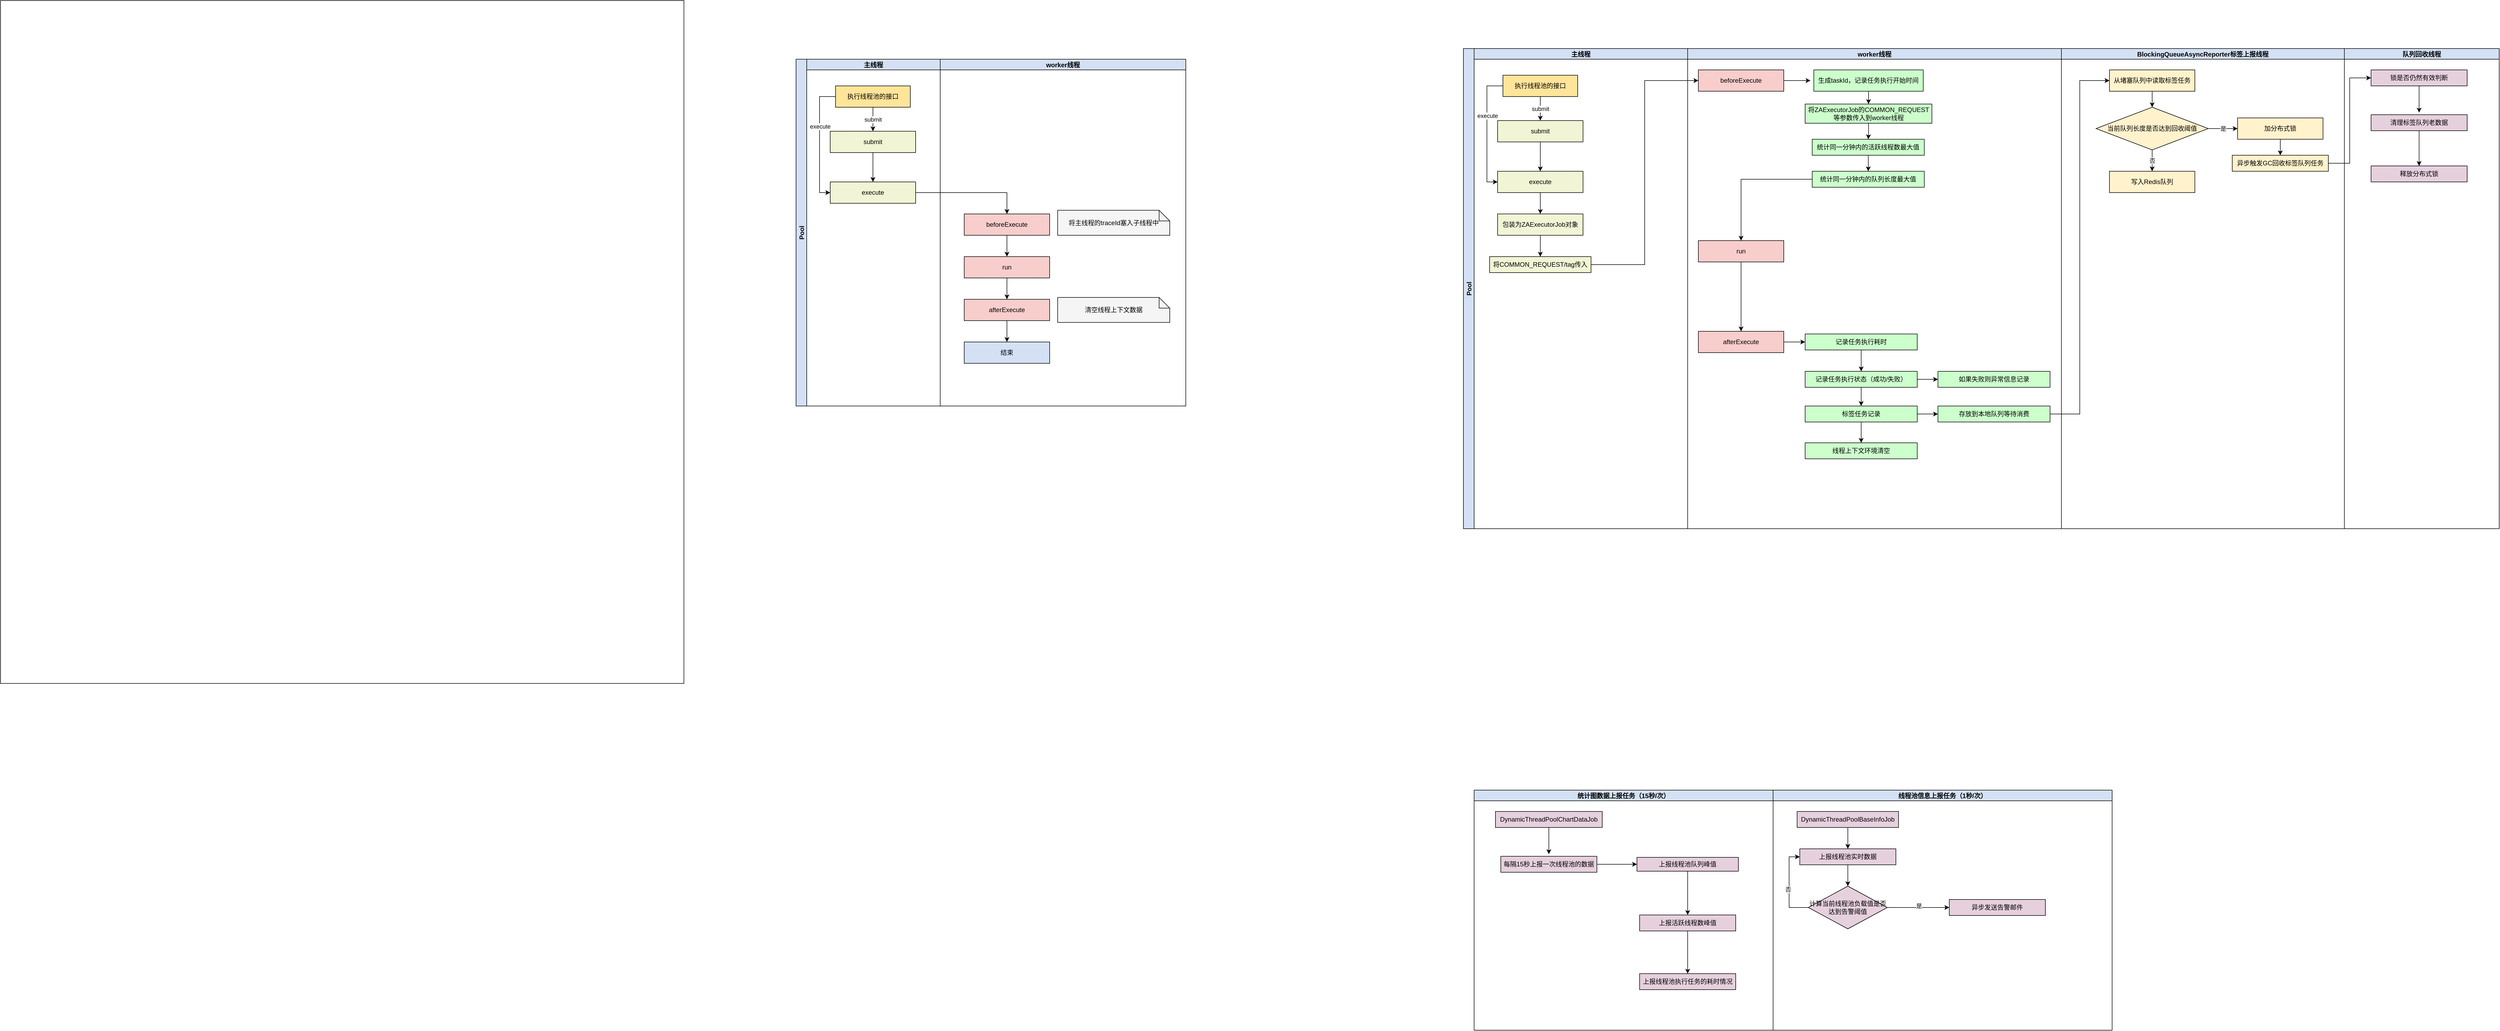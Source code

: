 <mxfile version="17.4.5" type="github">
  <diagram id="nAI1KLYSaczWMPc24v9q" name="Page-1">
    <mxGraphModel dx="3305" dy="835" grid="1" gridSize="10" guides="1" tooltips="1" connect="1" arrows="1" fold="1" page="1" pageScale="1" pageWidth="827" pageHeight="1169" math="0" shadow="0">
      <root>
        <mxCell id="0" />
        <mxCell id="1" parent="0" />
        <mxCell id="86NrVQ4LitImo1cRGKoc-45" value="" style="whiteSpace=wrap;html=1;aspect=fixed;fillColor=#FFFFFF;" parent="1" vertex="1">
          <mxGeometry x="-1300" y="340" width="1280" height="1280" as="geometry" />
        </mxCell>
        <mxCell id="86NrVQ4LitImo1cRGKoc-29" value="Pool" style="swimlane;childLayout=stackLayout;resizeParent=1;resizeParentMax=0;startSize=20;horizontal=0;horizontalStack=1;fillColor=#D4E1F5;" parent="1" vertex="1">
          <mxGeometry x="190" y="450" width="730" height="650" as="geometry" />
        </mxCell>
        <mxCell id="86NrVQ4LitImo1cRGKoc-30" value="主线程" style="swimlane;startSize=20;fillColor=#D4E1F5;" parent="86NrVQ4LitImo1cRGKoc-29" vertex="1">
          <mxGeometry x="20" width="250" height="650" as="geometry" />
        </mxCell>
        <mxCell id="86NrVQ4LitImo1cRGKoc-35" style="edgeStyle=orthogonalEdgeStyle;rounded=0;orthogonalLoop=1;jettySize=auto;html=1;" parent="86NrVQ4LitImo1cRGKoc-30" source="86NrVQ4LitImo1cRGKoc-12" target="86NrVQ4LitImo1cRGKoc-1" edge="1">
          <mxGeometry relative="1" as="geometry" />
        </mxCell>
        <mxCell id="86NrVQ4LitImo1cRGKoc-12" value="submit" style="rounded=0;whiteSpace=wrap;html=1;fillColor=#F2F5D5;" parent="86NrVQ4LitImo1cRGKoc-30" vertex="1">
          <mxGeometry x="44" y="135" width="160" height="40" as="geometry" />
        </mxCell>
        <mxCell id="86NrVQ4LitImo1cRGKoc-1" value="execute" style="rounded=0;whiteSpace=wrap;html=1;fillColor=#F2F5D5;" parent="86NrVQ4LitImo1cRGKoc-30" vertex="1">
          <mxGeometry x="44" y="230" width="160" height="40" as="geometry" />
        </mxCell>
        <mxCell id="86NrVQ4LitImo1cRGKoc-34" value="submit" style="edgeStyle=orthogonalEdgeStyle;rounded=0;orthogonalLoop=1;jettySize=auto;html=1;entryX=0.5;entryY=0;entryDx=0;entryDy=0;" parent="86NrVQ4LitImo1cRGKoc-30" source="86NrVQ4LitImo1cRGKoc-16" target="86NrVQ4LitImo1cRGKoc-12" edge="1">
          <mxGeometry relative="1" as="geometry" />
        </mxCell>
        <mxCell id="86NrVQ4LitImo1cRGKoc-36" style="edgeStyle=orthogonalEdgeStyle;rounded=0;orthogonalLoop=1;jettySize=auto;html=1;entryX=0;entryY=0.5;entryDx=0;entryDy=0;" parent="86NrVQ4LitImo1cRGKoc-30" source="86NrVQ4LitImo1cRGKoc-16" target="86NrVQ4LitImo1cRGKoc-1" edge="1">
          <mxGeometry relative="1" as="geometry">
            <Array as="points">
              <mxPoint x="24" y="70" />
              <mxPoint x="24" y="250" />
            </Array>
          </mxGeometry>
        </mxCell>
        <mxCell id="86NrVQ4LitImo1cRGKoc-38" value="execute" style="edgeLabel;html=1;align=center;verticalAlign=middle;resizable=0;points=[];" parent="86NrVQ4LitImo1cRGKoc-36" vertex="1" connectable="0">
          <mxGeometry x="-0.257" y="1" relative="1" as="geometry">
            <mxPoint as="offset" />
          </mxGeometry>
        </mxCell>
        <mxCell id="86NrVQ4LitImo1cRGKoc-16" value="执行线程池的接口" style="rounded=0;whiteSpace=wrap;html=1;fillColor=#FFE599;" parent="86NrVQ4LitImo1cRGKoc-30" vertex="1">
          <mxGeometry x="54" y="50" width="140" height="40" as="geometry" />
        </mxCell>
        <mxCell id="86NrVQ4LitImo1cRGKoc-31" value="worker线程" style="swimlane;startSize=20;fillColor=#D4E1F5;" parent="86NrVQ4LitImo1cRGKoc-29" vertex="1">
          <mxGeometry x="270" width="460" height="650" as="geometry" />
        </mxCell>
        <mxCell id="86NrVQ4LitImo1cRGKoc-3" value="beforeExecute" style="rounded=0;whiteSpace=wrap;html=1;fillColor=#F8CECC;" parent="86NrVQ4LitImo1cRGKoc-31" vertex="1">
          <mxGeometry x="45" y="290" width="160" height="40" as="geometry" />
        </mxCell>
        <mxCell id="86NrVQ4LitImo1cRGKoc-4" value="afterExecute" style="rounded=0;whiteSpace=wrap;html=1;fillColor=#F8CECC;" parent="86NrVQ4LitImo1cRGKoc-31" vertex="1">
          <mxGeometry x="45" y="450" width="160" height="40" as="geometry" />
        </mxCell>
        <mxCell id="86NrVQ4LitImo1cRGKoc-11" style="edgeStyle=orthogonalEdgeStyle;rounded=0;orthogonalLoop=1;jettySize=auto;html=1;" parent="86NrVQ4LitImo1cRGKoc-31" source="86NrVQ4LitImo1cRGKoc-9" target="86NrVQ4LitImo1cRGKoc-4" edge="1">
          <mxGeometry relative="1" as="geometry" />
        </mxCell>
        <mxCell id="86NrVQ4LitImo1cRGKoc-9" value="run" style="rounded=0;whiteSpace=wrap;html=1;fillColor=#F8CECC;" parent="86NrVQ4LitImo1cRGKoc-31" vertex="1">
          <mxGeometry x="45" y="370" width="160" height="40" as="geometry" />
        </mxCell>
        <mxCell id="86NrVQ4LitImo1cRGKoc-10" style="edgeStyle=orthogonalEdgeStyle;rounded=0;orthogonalLoop=1;jettySize=auto;html=1;" parent="86NrVQ4LitImo1cRGKoc-31" source="86NrVQ4LitImo1cRGKoc-3" target="86NrVQ4LitImo1cRGKoc-9" edge="1">
          <mxGeometry relative="1" as="geometry" />
        </mxCell>
        <mxCell id="86NrVQ4LitImo1cRGKoc-21" value="结束" style="rounded=0;whiteSpace=wrap;html=1;fillColor=#D4E1F5;" parent="86NrVQ4LitImo1cRGKoc-31" vertex="1">
          <mxGeometry x="45" y="530" width="160" height="40" as="geometry" />
        </mxCell>
        <mxCell id="86NrVQ4LitImo1cRGKoc-22" style="edgeStyle=orthogonalEdgeStyle;rounded=0;orthogonalLoop=1;jettySize=auto;html=1;" parent="86NrVQ4LitImo1cRGKoc-31" source="86NrVQ4LitImo1cRGKoc-4" target="86NrVQ4LitImo1cRGKoc-21" edge="1">
          <mxGeometry relative="1" as="geometry" />
        </mxCell>
        <mxCell id="86NrVQ4LitImo1cRGKoc-41" value="将主线程的traceId塞入子线程中" style="shape=note;size=20;whiteSpace=wrap;html=1;fillColor=#F5F5F5;" parent="86NrVQ4LitImo1cRGKoc-31" vertex="1">
          <mxGeometry x="220" y="283.13" width="210" height="46.87" as="geometry" />
        </mxCell>
        <mxCell id="86NrVQ4LitImo1cRGKoc-44" value="清空线程上下文数据" style="shape=note;size=20;whiteSpace=wrap;html=1;fillColor=#F5F5F5;" parent="86NrVQ4LitImo1cRGKoc-31" vertex="1">
          <mxGeometry x="220" y="446.56" width="210" height="46.87" as="geometry" />
        </mxCell>
        <mxCell id="86NrVQ4LitImo1cRGKoc-39" style="edgeStyle=orthogonalEdgeStyle;rounded=0;orthogonalLoop=1;jettySize=auto;html=1;entryX=0.5;entryY=0;entryDx=0;entryDy=0;" parent="86NrVQ4LitImo1cRGKoc-29" source="86NrVQ4LitImo1cRGKoc-1" target="86NrVQ4LitImo1cRGKoc-3" edge="1">
          <mxGeometry relative="1" as="geometry" />
        </mxCell>
        <mxCell id="XTI7c0Vjb2D2F38PPejS-1" value="Pool" style="swimlane;childLayout=stackLayout;resizeParent=1;resizeParentMax=0;startSize=20;horizontal=0;horizontalStack=1;fillColor=#D4E1F5;" vertex="1" parent="1">
          <mxGeometry x="1440" y="430" width="420" height="900" as="geometry" />
        </mxCell>
        <mxCell id="XTI7c0Vjb2D2F38PPejS-2" value="主线程" style="swimlane;startSize=20;fillColor=#D4E1F5;" vertex="1" parent="XTI7c0Vjb2D2F38PPejS-1">
          <mxGeometry x="20" width="400" height="900" as="geometry" />
        </mxCell>
        <mxCell id="XTI7c0Vjb2D2F38PPejS-3" style="edgeStyle=orthogonalEdgeStyle;rounded=0;orthogonalLoop=1;jettySize=auto;html=1;" edge="1" parent="XTI7c0Vjb2D2F38PPejS-2" source="XTI7c0Vjb2D2F38PPejS-4" target="XTI7c0Vjb2D2F38PPejS-5">
          <mxGeometry relative="1" as="geometry" />
        </mxCell>
        <mxCell id="XTI7c0Vjb2D2F38PPejS-4" value="submit" style="rounded=0;whiteSpace=wrap;html=1;fillColor=#F2F5D5;" vertex="1" parent="XTI7c0Vjb2D2F38PPejS-2">
          <mxGeometry x="44" y="135" width="160" height="40" as="geometry" />
        </mxCell>
        <mxCell id="XTI7c0Vjb2D2F38PPejS-22" style="edgeStyle=orthogonalEdgeStyle;rounded=0;orthogonalLoop=1;jettySize=auto;html=1;entryX=0.5;entryY=0;entryDx=0;entryDy=0;" edge="1" parent="XTI7c0Vjb2D2F38PPejS-2" source="XTI7c0Vjb2D2F38PPejS-5" target="XTI7c0Vjb2D2F38PPejS-21">
          <mxGeometry relative="1" as="geometry" />
        </mxCell>
        <mxCell id="XTI7c0Vjb2D2F38PPejS-5" value="execute" style="rounded=0;whiteSpace=wrap;html=1;fillColor=#F2F5D5;" vertex="1" parent="XTI7c0Vjb2D2F38PPejS-2">
          <mxGeometry x="44" y="230" width="160" height="40" as="geometry" />
        </mxCell>
        <mxCell id="XTI7c0Vjb2D2F38PPejS-6" value="submit" style="edgeStyle=orthogonalEdgeStyle;rounded=0;orthogonalLoop=1;jettySize=auto;html=1;entryX=0.5;entryY=0;entryDx=0;entryDy=0;" edge="1" parent="XTI7c0Vjb2D2F38PPejS-2" source="XTI7c0Vjb2D2F38PPejS-9" target="XTI7c0Vjb2D2F38PPejS-4">
          <mxGeometry relative="1" as="geometry" />
        </mxCell>
        <mxCell id="XTI7c0Vjb2D2F38PPejS-7" style="edgeStyle=orthogonalEdgeStyle;rounded=0;orthogonalLoop=1;jettySize=auto;html=1;entryX=0;entryY=0.5;entryDx=0;entryDy=0;" edge="1" parent="XTI7c0Vjb2D2F38PPejS-2" source="XTI7c0Vjb2D2F38PPejS-9" target="XTI7c0Vjb2D2F38PPejS-5">
          <mxGeometry relative="1" as="geometry">
            <Array as="points">
              <mxPoint x="24" y="70" />
              <mxPoint x="24" y="250" />
            </Array>
          </mxGeometry>
        </mxCell>
        <mxCell id="XTI7c0Vjb2D2F38PPejS-8" value="execute" style="edgeLabel;html=1;align=center;verticalAlign=middle;resizable=0;points=[];" vertex="1" connectable="0" parent="XTI7c0Vjb2D2F38PPejS-7">
          <mxGeometry x="-0.257" y="1" relative="1" as="geometry">
            <mxPoint as="offset" />
          </mxGeometry>
        </mxCell>
        <mxCell id="XTI7c0Vjb2D2F38PPejS-9" value="执行线程池的接口" style="rounded=0;whiteSpace=wrap;html=1;fillColor=#FFE599;" vertex="1" parent="XTI7c0Vjb2D2F38PPejS-2">
          <mxGeometry x="54" y="50" width="140" height="40" as="geometry" />
        </mxCell>
        <mxCell id="XTI7c0Vjb2D2F38PPejS-58" style="edgeStyle=orthogonalEdgeStyle;rounded=0;orthogonalLoop=1;jettySize=auto;html=1;entryX=0.5;entryY=0;entryDx=0;entryDy=0;" edge="1" parent="XTI7c0Vjb2D2F38PPejS-2" source="XTI7c0Vjb2D2F38PPejS-21" target="XTI7c0Vjb2D2F38PPejS-46">
          <mxGeometry relative="1" as="geometry" />
        </mxCell>
        <mxCell id="XTI7c0Vjb2D2F38PPejS-21" value="包装为ZAExecutorJob对象" style="rounded=0;whiteSpace=wrap;html=1;fillColor=#F2F5D5;" vertex="1" parent="XTI7c0Vjb2D2F38PPejS-2">
          <mxGeometry x="44" y="310" width="160" height="40" as="geometry" />
        </mxCell>
        <mxCell id="XTI7c0Vjb2D2F38PPejS-46" value="将COMMON_REQUEST/tag传入" style="rounded=0;whiteSpace=wrap;html=1;fillColor=#F2F5D5;" vertex="1" parent="XTI7c0Vjb2D2F38PPejS-2">
          <mxGeometry x="29" y="390" width="190" height="30" as="geometry" />
        </mxCell>
        <mxCell id="XTI7c0Vjb2D2F38PPejS-10" value="worker线程" style="swimlane;startSize=20;fillColor=#D4E1F5;" vertex="1" parent="1">
          <mxGeometry x="1860" y="430" width="700" height="900" as="geometry" />
        </mxCell>
        <mxCell id="XTI7c0Vjb2D2F38PPejS-11" value="beforeExecute" style="rounded=0;whiteSpace=wrap;html=1;fillColor=#F8CECC;" vertex="1" parent="XTI7c0Vjb2D2F38PPejS-10">
          <mxGeometry x="20" y="40" width="160" height="40" as="geometry" />
        </mxCell>
        <mxCell id="XTI7c0Vjb2D2F38PPejS-63" style="edgeStyle=orthogonalEdgeStyle;rounded=0;orthogonalLoop=1;jettySize=auto;html=1;entryX=0.5;entryY=0;entryDx=0;entryDy=0;" edge="1" parent="XTI7c0Vjb2D2F38PPejS-10" source="XTI7c0Vjb2D2F38PPejS-24" target="XTI7c0Vjb2D2F38PPejS-60">
          <mxGeometry relative="1" as="geometry" />
        </mxCell>
        <mxCell id="XTI7c0Vjb2D2F38PPejS-24" value="生成taskId，记录任务执行开始时间" style="rounded=0;whiteSpace=wrap;html=1;fillColor=#CCFFCC;" vertex="1" parent="XTI7c0Vjb2D2F38PPejS-10">
          <mxGeometry x="236.25" y="40" width="205" height="40" as="geometry" />
        </mxCell>
        <mxCell id="XTI7c0Vjb2D2F38PPejS-37" style="edgeStyle=orthogonalEdgeStyle;rounded=0;orthogonalLoop=1;jettySize=auto;html=1;" edge="1" parent="XTI7c0Vjb2D2F38PPejS-10" source="XTI7c0Vjb2D2F38PPejS-30" target="XTI7c0Vjb2D2F38PPejS-36">
          <mxGeometry relative="1" as="geometry" />
        </mxCell>
        <mxCell id="XTI7c0Vjb2D2F38PPejS-30" value="统计同一分钟内的活跃线程数最大值" style="rounded=0;whiteSpace=wrap;html=1;fillColor=#CCFFCC;" vertex="1" parent="XTI7c0Vjb2D2F38PPejS-10">
          <mxGeometry x="233.25" y="170" width="210" height="30" as="geometry" />
        </mxCell>
        <mxCell id="XTI7c0Vjb2D2F38PPejS-67" style="edgeStyle=orthogonalEdgeStyle;rounded=0;orthogonalLoop=1;jettySize=auto;html=1;entryX=0.5;entryY=0;entryDx=0;entryDy=0;" edge="1" parent="XTI7c0Vjb2D2F38PPejS-10" source="XTI7c0Vjb2D2F38PPejS-36" target="XTI7c0Vjb2D2F38PPejS-41">
          <mxGeometry relative="1" as="geometry" />
        </mxCell>
        <mxCell id="XTI7c0Vjb2D2F38PPejS-36" value="统计同一分钟内的队列长度最大值" style="rounded=0;whiteSpace=wrap;html=1;fillColor=#CCFFCC;" vertex="1" parent="XTI7c0Vjb2D2F38PPejS-10">
          <mxGeometry x="233.25" y="230" width="210" height="30" as="geometry" />
        </mxCell>
        <mxCell id="XTI7c0Vjb2D2F38PPejS-44" style="edgeStyle=orthogonalEdgeStyle;rounded=0;orthogonalLoop=1;jettySize=auto;html=1;entryX=0.5;entryY=0;entryDx=0;entryDy=0;" edge="1" parent="XTI7c0Vjb2D2F38PPejS-10" source="XTI7c0Vjb2D2F38PPejS-41" target="XTI7c0Vjb2D2F38PPejS-43">
          <mxGeometry relative="1" as="geometry" />
        </mxCell>
        <mxCell id="XTI7c0Vjb2D2F38PPejS-41" value="run" style="rounded=0;whiteSpace=wrap;html=1;fillColor=#F8CECC;" vertex="1" parent="XTI7c0Vjb2D2F38PPejS-10">
          <mxGeometry x="20" y="360" width="160" height="40" as="geometry" />
        </mxCell>
        <mxCell id="XTI7c0Vjb2D2F38PPejS-75" style="edgeStyle=orthogonalEdgeStyle;rounded=0;orthogonalLoop=1;jettySize=auto;html=1;entryX=0;entryY=0.5;entryDx=0;entryDy=0;" edge="1" parent="XTI7c0Vjb2D2F38PPejS-10" source="XTI7c0Vjb2D2F38PPejS-43" target="XTI7c0Vjb2D2F38PPejS-70">
          <mxGeometry relative="1" as="geometry" />
        </mxCell>
        <mxCell id="XTI7c0Vjb2D2F38PPejS-43" value="afterExecute" style="rounded=0;whiteSpace=wrap;html=1;fillColor=#F8CECC;" vertex="1" parent="XTI7c0Vjb2D2F38PPejS-10">
          <mxGeometry x="20" y="530" width="160" height="40" as="geometry" />
        </mxCell>
        <mxCell id="XTI7c0Vjb2D2F38PPejS-66" style="edgeStyle=orthogonalEdgeStyle;rounded=0;orthogonalLoop=1;jettySize=auto;html=1;entryX=0.5;entryY=0;entryDx=0;entryDy=0;" edge="1" parent="XTI7c0Vjb2D2F38PPejS-10" source="XTI7c0Vjb2D2F38PPejS-60" target="XTI7c0Vjb2D2F38PPejS-30">
          <mxGeometry relative="1" as="geometry" />
        </mxCell>
        <mxCell id="XTI7c0Vjb2D2F38PPejS-60" value="将ZAExecutorJob的COMMON_REQUEST等参数传入到worker线程" style="rounded=0;whiteSpace=wrap;html=1;fillColor=#CCFFCC;" vertex="1" parent="XTI7c0Vjb2D2F38PPejS-10">
          <mxGeometry x="220" y="104" width="237.5" height="36" as="geometry" />
        </mxCell>
        <mxCell id="XTI7c0Vjb2D2F38PPejS-74" style="edgeStyle=orthogonalEdgeStyle;rounded=0;orthogonalLoop=1;jettySize=auto;html=1;" edge="1" parent="XTI7c0Vjb2D2F38PPejS-10" source="XTI7c0Vjb2D2F38PPejS-70" target="XTI7c0Vjb2D2F38PPejS-71">
          <mxGeometry relative="1" as="geometry" />
        </mxCell>
        <mxCell id="XTI7c0Vjb2D2F38PPejS-70" value="记录任务执行耗时" style="rounded=0;whiteSpace=wrap;html=1;fillColor=#CCFFCC;" vertex="1" parent="XTI7c0Vjb2D2F38PPejS-10">
          <mxGeometry x="220" y="535" width="210" height="30" as="geometry" />
        </mxCell>
        <mxCell id="XTI7c0Vjb2D2F38PPejS-77" style="edgeStyle=orthogonalEdgeStyle;rounded=0;orthogonalLoop=1;jettySize=auto;html=1;entryX=0.5;entryY=0;entryDx=0;entryDy=0;" edge="1" parent="XTI7c0Vjb2D2F38PPejS-10" source="XTI7c0Vjb2D2F38PPejS-71" target="XTI7c0Vjb2D2F38PPejS-76">
          <mxGeometry relative="1" as="geometry" />
        </mxCell>
        <mxCell id="XTI7c0Vjb2D2F38PPejS-71" value="记录任务执行状态（成功/失败）" style="rounded=0;whiteSpace=wrap;html=1;fillColor=#CCFFCC;" vertex="1" parent="XTI7c0Vjb2D2F38PPejS-10">
          <mxGeometry x="220" y="605" width="210" height="30" as="geometry" />
        </mxCell>
        <mxCell id="XTI7c0Vjb2D2F38PPejS-73" value="如果失败则异常信息记录" style="rounded=0;whiteSpace=wrap;html=1;fillColor=#CCFFCC;" vertex="1" parent="XTI7c0Vjb2D2F38PPejS-10">
          <mxGeometry x="468.75" y="605" width="210" height="30" as="geometry" />
        </mxCell>
        <mxCell id="XTI7c0Vjb2D2F38PPejS-79" style="edgeStyle=orthogonalEdgeStyle;rounded=0;orthogonalLoop=1;jettySize=auto;html=1;entryX=0;entryY=0.5;entryDx=0;entryDy=0;" edge="1" parent="XTI7c0Vjb2D2F38PPejS-10" source="XTI7c0Vjb2D2F38PPejS-76" target="XTI7c0Vjb2D2F38PPejS-78">
          <mxGeometry relative="1" as="geometry" />
        </mxCell>
        <mxCell id="XTI7c0Vjb2D2F38PPejS-81" value="" style="edgeStyle=orthogonalEdgeStyle;rounded=0;orthogonalLoop=1;jettySize=auto;html=1;" edge="1" parent="XTI7c0Vjb2D2F38PPejS-10" source="XTI7c0Vjb2D2F38PPejS-76" target="XTI7c0Vjb2D2F38PPejS-80">
          <mxGeometry relative="1" as="geometry" />
        </mxCell>
        <mxCell id="XTI7c0Vjb2D2F38PPejS-76" value="标签任务记录" style="rounded=0;whiteSpace=wrap;html=1;fillColor=#CCFFCC;" vertex="1" parent="XTI7c0Vjb2D2F38PPejS-10">
          <mxGeometry x="220" y="670" width="210" height="30" as="geometry" />
        </mxCell>
        <mxCell id="XTI7c0Vjb2D2F38PPejS-78" value="存放到本地队列等待消费" style="rounded=0;whiteSpace=wrap;html=1;fillColor=#CCFFCC;" vertex="1" parent="XTI7c0Vjb2D2F38PPejS-10">
          <mxGeometry x="468.75" y="670" width="210" height="30" as="geometry" />
        </mxCell>
        <mxCell id="XTI7c0Vjb2D2F38PPejS-80" value="线程上下文环境清空" style="rounded=0;whiteSpace=wrap;html=1;fillColor=#CCFFCC;" vertex="1" parent="XTI7c0Vjb2D2F38PPejS-10">
          <mxGeometry x="220" y="739" width="210" height="30" as="geometry" />
        </mxCell>
        <mxCell id="XTI7c0Vjb2D2F38PPejS-59" style="edgeStyle=orthogonalEdgeStyle;rounded=0;orthogonalLoop=1;jettySize=auto;html=1;entryX=0;entryY=0.5;entryDx=0;entryDy=0;" edge="1" parent="1" source="XTI7c0Vjb2D2F38PPejS-46" target="XTI7c0Vjb2D2F38PPejS-11">
          <mxGeometry relative="1" as="geometry" />
        </mxCell>
        <mxCell id="XTI7c0Vjb2D2F38PPejS-68" style="edgeStyle=orthogonalEdgeStyle;rounded=0;orthogonalLoop=1;jettySize=auto;html=1;" edge="1" parent="1" source="XTI7c0Vjb2D2F38PPejS-11">
          <mxGeometry relative="1" as="geometry">
            <mxPoint x="2090" y="490" as="targetPoint" />
          </mxGeometry>
        </mxCell>
        <mxCell id="XTI7c0Vjb2D2F38PPejS-72" style="edgeStyle=orthogonalEdgeStyle;rounded=0;orthogonalLoop=1;jettySize=auto;html=1;" edge="1" parent="1" source="XTI7c0Vjb2D2F38PPejS-71">
          <mxGeometry relative="1" as="geometry">
            <mxPoint x="2328.75" y="1050" as="targetPoint" />
          </mxGeometry>
        </mxCell>
        <mxCell id="XTI7c0Vjb2D2F38PPejS-107" value="BlockingQueueAsyncReporter标签上报线程" style="swimlane;startSize=20;fillColor=#D4E1F5;" vertex="1" parent="1">
          <mxGeometry x="2560" y="430" width="530" height="900" as="geometry" />
        </mxCell>
        <mxCell id="XTI7c0Vjb2D2F38PPejS-137" style="edgeStyle=orthogonalEdgeStyle;rounded=0;orthogonalLoop=1;jettySize=auto;html=1;entryX=0.5;entryY=0;entryDx=0;entryDy=0;" edge="1" parent="XTI7c0Vjb2D2F38PPejS-107" source="XTI7c0Vjb2D2F38PPejS-132" target="XTI7c0Vjb2D2F38PPejS-136">
          <mxGeometry relative="1" as="geometry" />
        </mxCell>
        <mxCell id="XTI7c0Vjb2D2F38PPejS-132" value="从堵塞队列中读取标签任务" style="rounded=0;whiteSpace=wrap;html=1;fillColor=#FFF2CC;" vertex="1" parent="XTI7c0Vjb2D2F38PPejS-107">
          <mxGeometry x="90" y="40" width="160" height="40" as="geometry" />
        </mxCell>
        <mxCell id="XTI7c0Vjb2D2F38PPejS-139" value="否" style="edgeStyle=orthogonalEdgeStyle;rounded=0;orthogonalLoop=1;jettySize=auto;html=1;" edge="1" parent="XTI7c0Vjb2D2F38PPejS-107" source="XTI7c0Vjb2D2F38PPejS-136" target="XTI7c0Vjb2D2F38PPejS-138">
          <mxGeometry relative="1" as="geometry" />
        </mxCell>
        <mxCell id="XTI7c0Vjb2D2F38PPejS-141" value="是" style="edgeStyle=orthogonalEdgeStyle;rounded=0;orthogonalLoop=1;jettySize=auto;html=1;entryX=0;entryY=0.5;entryDx=0;entryDy=0;" edge="1" parent="XTI7c0Vjb2D2F38PPejS-107" source="XTI7c0Vjb2D2F38PPejS-136" target="XTI7c0Vjb2D2F38PPejS-140">
          <mxGeometry relative="1" as="geometry" />
        </mxCell>
        <mxCell id="XTI7c0Vjb2D2F38PPejS-136" value="&lt;span&gt;当前队列长度是否达到回收阈值&lt;/span&gt;" style="rhombus;whiteSpace=wrap;html=1;fillColor=#FFF2CC;" vertex="1" parent="XTI7c0Vjb2D2F38PPejS-107">
          <mxGeometry x="65" y="110" width="210" height="80" as="geometry" />
        </mxCell>
        <mxCell id="XTI7c0Vjb2D2F38PPejS-138" value="写入Redis队列" style="rounded=0;whiteSpace=wrap;html=1;fillColor=#FFF2CC;" vertex="1" parent="XTI7c0Vjb2D2F38PPejS-107">
          <mxGeometry x="90" y="230" width="160" height="40" as="geometry" />
        </mxCell>
        <mxCell id="XTI7c0Vjb2D2F38PPejS-151" style="edgeStyle=orthogonalEdgeStyle;rounded=0;orthogonalLoop=1;jettySize=auto;html=1;entryX=0.5;entryY=0;entryDx=0;entryDy=0;" edge="1" parent="XTI7c0Vjb2D2F38PPejS-107" source="XTI7c0Vjb2D2F38PPejS-140" target="XTI7c0Vjb2D2F38PPejS-150">
          <mxGeometry relative="1" as="geometry" />
        </mxCell>
        <mxCell id="XTI7c0Vjb2D2F38PPejS-140" value="加分布式锁" style="rounded=0;whiteSpace=wrap;html=1;fillColor=#FFF2CC;" vertex="1" parent="XTI7c0Vjb2D2F38PPejS-107">
          <mxGeometry x="330" y="130" width="160" height="40" as="geometry" />
        </mxCell>
        <mxCell id="XTI7c0Vjb2D2F38PPejS-150" value="异步触发GC回收标签队列任务" style="rounded=0;whiteSpace=wrap;html=1;fillColor=#FFF2CC;" vertex="1" parent="XTI7c0Vjb2D2F38PPejS-107">
          <mxGeometry x="320" y="200" width="180" height="30" as="geometry" />
        </mxCell>
        <mxCell id="XTI7c0Vjb2D2F38PPejS-133" style="edgeStyle=orthogonalEdgeStyle;rounded=0;orthogonalLoop=1;jettySize=auto;html=1;entryX=0;entryY=0.5;entryDx=0;entryDy=0;" edge="1" parent="1" source="XTI7c0Vjb2D2F38PPejS-78" target="XTI7c0Vjb2D2F38PPejS-132">
          <mxGeometry relative="1" as="geometry" />
        </mxCell>
        <mxCell id="XTI7c0Vjb2D2F38PPejS-162" value="队列回收线程" style="swimlane;startSize=20;fillColor=#D4E1F5;" vertex="1" parent="1">
          <mxGeometry x="3090" y="430" width="290" height="900" as="geometry" />
        </mxCell>
        <mxCell id="XTI7c0Vjb2D2F38PPejS-172" value="锁是否仍然有效判断" style="rounded=0;whiteSpace=wrap;html=1;fillColor=#E6D0DE;" vertex="1" parent="XTI7c0Vjb2D2F38PPejS-162">
          <mxGeometry x="50" y="40" width="180" height="30" as="geometry" />
        </mxCell>
        <mxCell id="XTI7c0Vjb2D2F38PPejS-175" value="清理标签队列老数据" style="rounded=0;whiteSpace=wrap;html=1;fillColor=#E6D0DE;" vertex="1" parent="XTI7c0Vjb2D2F38PPejS-162">
          <mxGeometry x="50" y="124" width="180" height="30" as="geometry" />
        </mxCell>
        <mxCell id="XTI7c0Vjb2D2F38PPejS-177" value="释放分布式锁" style="rounded=0;whiteSpace=wrap;html=1;fillColor=#E6D0DE;" vertex="1" parent="XTI7c0Vjb2D2F38PPejS-162">
          <mxGeometry x="50" y="220" width="180" height="30" as="geometry" />
        </mxCell>
        <mxCell id="XTI7c0Vjb2D2F38PPejS-173" style="edgeStyle=orthogonalEdgeStyle;rounded=0;orthogonalLoop=1;jettySize=auto;html=1;entryX=0;entryY=0.5;entryDx=0;entryDy=0;" edge="1" parent="1" source="XTI7c0Vjb2D2F38PPejS-150" target="XTI7c0Vjb2D2F38PPejS-172">
          <mxGeometry relative="1" as="geometry" />
        </mxCell>
        <mxCell id="XTI7c0Vjb2D2F38PPejS-174" style="edgeStyle=orthogonalEdgeStyle;rounded=0;orthogonalLoop=1;jettySize=auto;html=1;" edge="1" parent="1" source="XTI7c0Vjb2D2F38PPejS-172">
          <mxGeometry relative="1" as="geometry">
            <mxPoint x="3230" y="550" as="targetPoint" />
          </mxGeometry>
        </mxCell>
        <mxCell id="XTI7c0Vjb2D2F38PPejS-176" style="edgeStyle=orthogonalEdgeStyle;rounded=0;orthogonalLoop=1;jettySize=auto;html=1;" edge="1" parent="1" source="XTI7c0Vjb2D2F38PPejS-175">
          <mxGeometry relative="1" as="geometry">
            <mxPoint x="3230" y="650" as="targetPoint" />
          </mxGeometry>
        </mxCell>
        <mxCell id="XTI7c0Vjb2D2F38PPejS-182" value="统计图数据上报任务（15秒/次）" style="swimlane;startSize=20;fillColor=#D4E1F5;" vertex="1" parent="1">
          <mxGeometry x="1460" y="1820" width="560" height="450" as="geometry" />
        </mxCell>
        <mxCell id="XTI7c0Vjb2D2F38PPejS-183" value="DynamicThreadPoolChartDataJob" style="rounded=0;whiteSpace=wrap;html=1;fillColor=#E6D0DE;" vertex="1" parent="XTI7c0Vjb2D2F38PPejS-182">
          <mxGeometry x="40" y="40" width="200" height="30" as="geometry" />
        </mxCell>
        <mxCell id="XTI7c0Vjb2D2F38PPejS-184" value="每隔15秒上报一次线程池的数据" style="rounded=0;whiteSpace=wrap;html=1;fillColor=#E6D0DE;" vertex="1" parent="XTI7c0Vjb2D2F38PPejS-182">
          <mxGeometry x="50" y="124" width="180" height="30" as="geometry" />
        </mxCell>
        <mxCell id="XTI7c0Vjb2D2F38PPejS-192" value="上报线程池队列峰值" style="rounded=0;whiteSpace=wrap;html=1;fillColor=#E6D0DE;" vertex="1" parent="XTI7c0Vjb2D2F38PPejS-182">
          <mxGeometry x="305" y="126" width="190" height="26" as="geometry" />
        </mxCell>
        <mxCell id="XTI7c0Vjb2D2F38PPejS-193" value="" style="edgeStyle=orthogonalEdgeStyle;rounded=0;orthogonalLoop=1;jettySize=auto;html=1;" edge="1" parent="XTI7c0Vjb2D2F38PPejS-182" source="XTI7c0Vjb2D2F38PPejS-184" target="XTI7c0Vjb2D2F38PPejS-192">
          <mxGeometry relative="1" as="geometry" />
        </mxCell>
        <mxCell id="XTI7c0Vjb2D2F38PPejS-186" style="edgeStyle=orthogonalEdgeStyle;rounded=0;orthogonalLoop=1;jettySize=auto;html=1;" edge="1" parent="1" source="XTI7c0Vjb2D2F38PPejS-183">
          <mxGeometry relative="1" as="geometry">
            <mxPoint x="1600" y="1940" as="targetPoint" />
          </mxGeometry>
        </mxCell>
        <mxCell id="XTI7c0Vjb2D2F38PPejS-188" value="线程池信息上报任务（1秒/次）" style="swimlane;startSize=20;fillColor=#D4E1F5;" vertex="1" parent="1">
          <mxGeometry x="2020" y="1820" width="635" height="450" as="geometry" />
        </mxCell>
        <mxCell id="XTI7c0Vjb2D2F38PPejS-200" style="edgeStyle=orthogonalEdgeStyle;rounded=0;orthogonalLoop=1;jettySize=auto;html=1;entryX=0.5;entryY=0;entryDx=0;entryDy=0;" edge="1" parent="XTI7c0Vjb2D2F38PPejS-188" source="XTI7c0Vjb2D2F38PPejS-189" target="XTI7c0Vjb2D2F38PPejS-191">
          <mxGeometry relative="1" as="geometry" />
        </mxCell>
        <mxCell id="XTI7c0Vjb2D2F38PPejS-189" value="DynamicThreadPoolBaseInfoJob" style="rounded=0;whiteSpace=wrap;html=1;fillColor=#E6D0DE;" vertex="1" parent="XTI7c0Vjb2D2F38PPejS-188">
          <mxGeometry x="45" y="40" width="190" height="30" as="geometry" />
        </mxCell>
        <mxCell id="XTI7c0Vjb2D2F38PPejS-201" style="edgeStyle=orthogonalEdgeStyle;rounded=0;orthogonalLoop=1;jettySize=auto;html=1;" edge="1" parent="XTI7c0Vjb2D2F38PPejS-188" source="XTI7c0Vjb2D2F38PPejS-191">
          <mxGeometry relative="1" as="geometry">
            <mxPoint x="140.0" y="180.0" as="targetPoint" />
          </mxGeometry>
        </mxCell>
        <mxCell id="XTI7c0Vjb2D2F38PPejS-191" value="上报线程池实时数据" style="rounded=0;whiteSpace=wrap;html=1;fillColor=#E6D0DE;" vertex="1" parent="XTI7c0Vjb2D2F38PPejS-188">
          <mxGeometry x="50" y="110" width="180" height="30" as="geometry" />
        </mxCell>
        <mxCell id="XTI7c0Vjb2D2F38PPejS-206" style="edgeStyle=orthogonalEdgeStyle;rounded=0;orthogonalLoop=1;jettySize=auto;html=1;entryX=0;entryY=0.5;entryDx=0;entryDy=0;" edge="1" parent="XTI7c0Vjb2D2F38PPejS-188" source="XTI7c0Vjb2D2F38PPejS-202" target="XTI7c0Vjb2D2F38PPejS-191">
          <mxGeometry relative="1" as="geometry">
            <Array as="points">
              <mxPoint x="30" y="220" />
              <mxPoint x="30" y="125" />
            </Array>
          </mxGeometry>
        </mxCell>
        <mxCell id="XTI7c0Vjb2D2F38PPejS-207" value="否" style="edgeLabel;html=1;align=center;verticalAlign=middle;resizable=0;points=[];" vertex="1" connectable="0" parent="XTI7c0Vjb2D2F38PPejS-206">
          <mxGeometry x="-0.067" y="2" relative="1" as="geometry">
            <mxPoint as="offset" />
          </mxGeometry>
        </mxCell>
        <mxCell id="XTI7c0Vjb2D2F38PPejS-202" value="&lt;span&gt;计算当前线程池负载值是否达到告警阈值&lt;/span&gt;" style="rhombus;whiteSpace=wrap;html=1;fillColor=#E6D0DE;" vertex="1" parent="XTI7c0Vjb2D2F38PPejS-188">
          <mxGeometry x="66" y="180" width="148" height="80" as="geometry" />
        </mxCell>
        <mxCell id="XTI7c0Vjb2D2F38PPejS-204" value="异步发送告警邮件" style="rounded=0;whiteSpace=wrap;html=1;fillColor=#E6D0DE;" vertex="1" parent="XTI7c0Vjb2D2F38PPejS-188">
          <mxGeometry x="330" y="205" width="180" height="30" as="geometry" />
        </mxCell>
        <mxCell id="XTI7c0Vjb2D2F38PPejS-195" value="" style="edgeStyle=orthogonalEdgeStyle;rounded=0;orthogonalLoop=1;jettySize=auto;html=1;" edge="1" parent="1" source="XTI7c0Vjb2D2F38PPejS-192" target="XTI7c0Vjb2D2F38PPejS-194">
          <mxGeometry relative="1" as="geometry" />
        </mxCell>
        <mxCell id="XTI7c0Vjb2D2F38PPejS-197" value="" style="edgeStyle=orthogonalEdgeStyle;rounded=0;orthogonalLoop=1;jettySize=auto;html=1;" edge="1" parent="1" source="XTI7c0Vjb2D2F38PPejS-194" target="XTI7c0Vjb2D2F38PPejS-196">
          <mxGeometry relative="1" as="geometry" />
        </mxCell>
        <mxCell id="XTI7c0Vjb2D2F38PPejS-194" value="上报活跃线程数峰值" style="rounded=0;whiteSpace=wrap;html=1;fillColor=#E6D0DE;" vertex="1" parent="1">
          <mxGeometry x="1770" y="2054" width="180" height="30" as="geometry" />
        </mxCell>
        <mxCell id="XTI7c0Vjb2D2F38PPejS-196" value="上报线程池执行任务的耗时情况" style="rounded=0;whiteSpace=wrap;html=1;fillColor=#E6D0DE;" vertex="1" parent="1">
          <mxGeometry x="1770" y="2164" width="180" height="30" as="geometry" />
        </mxCell>
        <mxCell id="XTI7c0Vjb2D2F38PPejS-203" style="edgeStyle=orthogonalEdgeStyle;rounded=0;orthogonalLoop=1;jettySize=auto;html=1;" edge="1" parent="1" source="XTI7c0Vjb2D2F38PPejS-202">
          <mxGeometry relative="1" as="geometry">
            <mxPoint x="2350.0" y="2040.0" as="targetPoint" />
          </mxGeometry>
        </mxCell>
        <mxCell id="XTI7c0Vjb2D2F38PPejS-205" value="是" style="edgeLabel;html=1;align=center;verticalAlign=middle;resizable=0;points=[];" vertex="1" connectable="0" parent="XTI7c0Vjb2D2F38PPejS-203">
          <mxGeometry x="0.023" y="4" relative="1" as="geometry">
            <mxPoint as="offset" />
          </mxGeometry>
        </mxCell>
      </root>
    </mxGraphModel>
  </diagram>
</mxfile>
